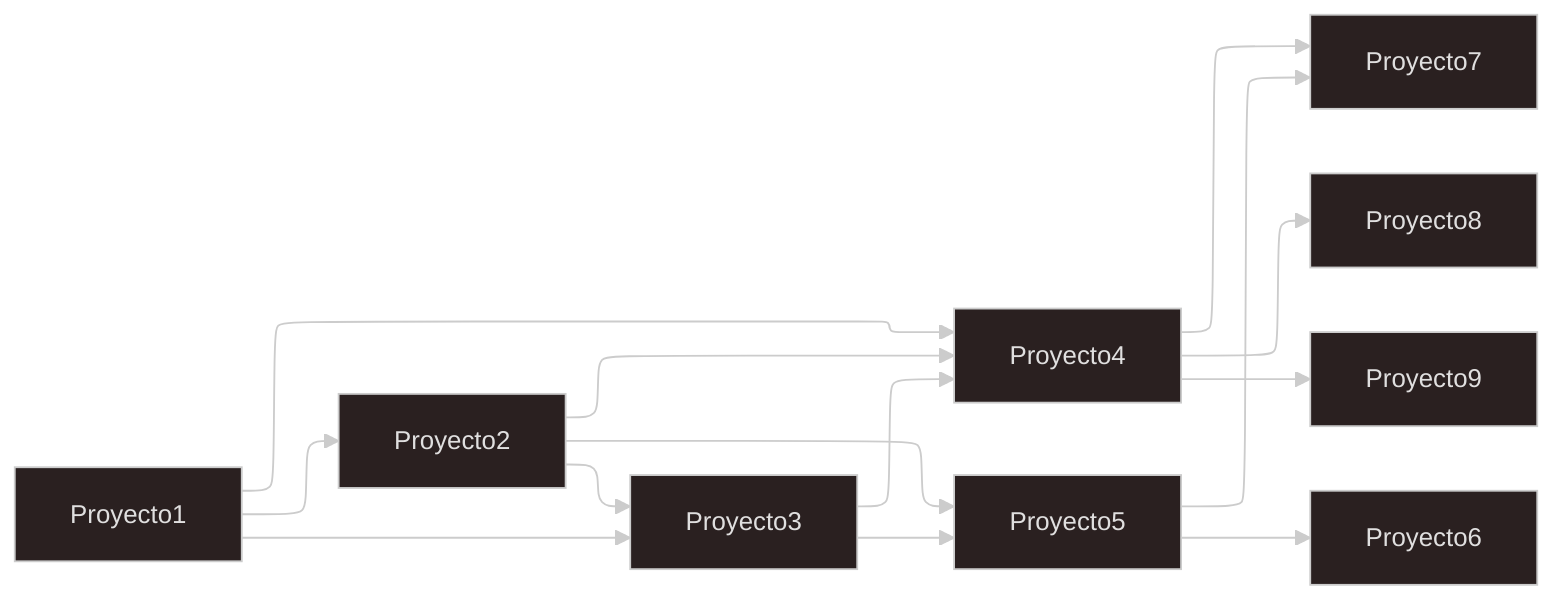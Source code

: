 ---
config:
  theme: neo-dark
  layout: elk
---
flowchart LR
    Proyecto1 --> Proyecto2
    Proyecto1 --> Proyecto3
    Proyecto1 --> Proyecto4
    Proyecto2 --> Proyecto5
    Proyecto2 --> Proyecto3
    Proyecto2 --> Proyecto4
    Proyecto3 --> Proyecto4
    Proyecto3 --> Proyecto5
    Proyecto4 --> Proyecto7
    Proyecto4 --> Proyecto8
    Proyecto4 --> Proyecto9
    Proyecto5 --> Proyecto6
    Proyecto5 --> Proyecto7